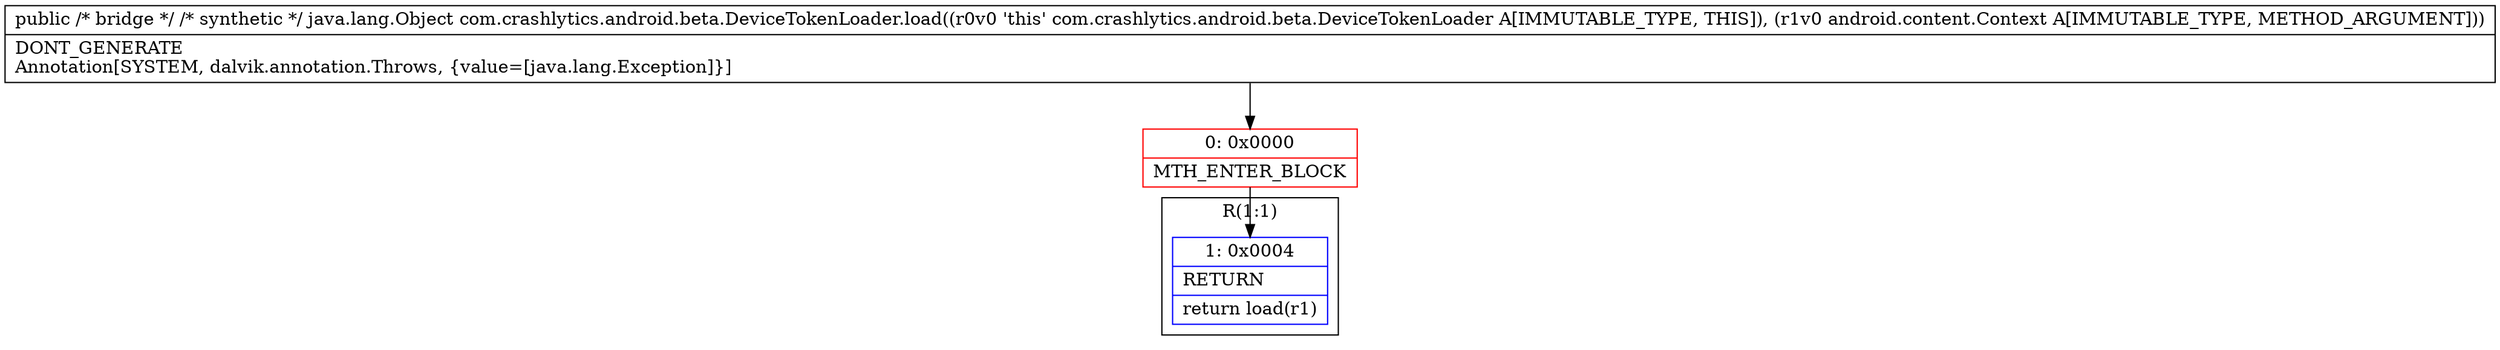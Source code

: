 digraph "CFG forcom.crashlytics.android.beta.DeviceTokenLoader.load(Landroid\/content\/Context;)Ljava\/lang\/Object;" {
subgraph cluster_Region_271988616 {
label = "R(1:1)";
node [shape=record,color=blue];
Node_1 [shape=record,label="{1\:\ 0x0004|RETURN\l|return load(r1)\l}"];
}
Node_0 [shape=record,color=red,label="{0\:\ 0x0000|MTH_ENTER_BLOCK\l}"];
MethodNode[shape=record,label="{public \/* bridge *\/ \/* synthetic *\/ java.lang.Object com.crashlytics.android.beta.DeviceTokenLoader.load((r0v0 'this' com.crashlytics.android.beta.DeviceTokenLoader A[IMMUTABLE_TYPE, THIS]), (r1v0 android.content.Context A[IMMUTABLE_TYPE, METHOD_ARGUMENT]))  | DONT_GENERATE\lAnnotation[SYSTEM, dalvik.annotation.Throws, \{value=[java.lang.Exception]\}]\l}"];
MethodNode -> Node_0;
Node_0 -> Node_1;
}


